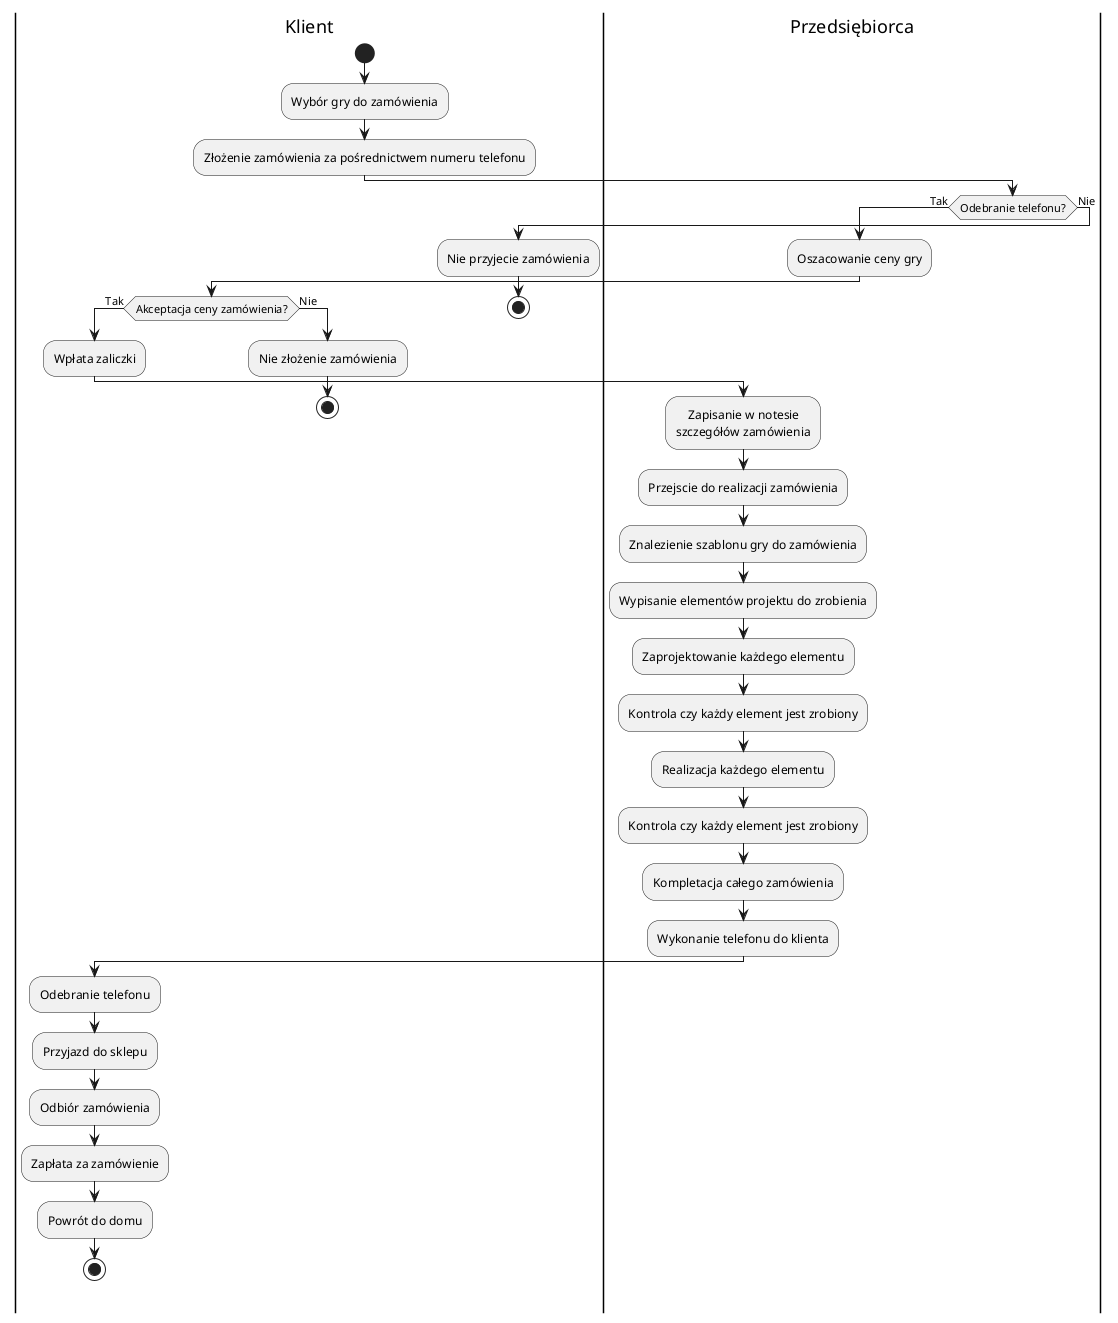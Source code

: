 @startuml
|Klient|
start
:Wybór gry do zamówienia;
:Złożenie zamówienia za pośrednictwem numeru telefonu;
|Przedsiębiorca|
if (Odebranie telefonu?) then (Tak)
    :Oszacowanie ceny gry;
    |Klient|
    if (Akceptacja ceny zamówienia?) is (Tak) then
    |Klient|
    :Wpłata zaliczki;
        |Przedsiębiorca|
          :    Zapisanie w notesie
          szczegółów zamówienia;

          :Przejscie do realizacji zamówienia;
          :Znalezienie szablonu gry do zamówienia;
          :Wypisanie elementów projektu do zrobienia;
          :Zaprojektowanie każdego elementu;
          :Kontrola czy każdy element jest zrobiony;
          :Realizacja każdego elementu;
            :Kontrola czy każdy element jest zrobiony;
          :Kompletacja całego zamówienia;
          :Wykonanie telefonu do klienta;

            |Klient|
            :Odebranie telefonu;
            :Przyjazd do sklepu;
            :Odbiór zamówienia;
            :Zapłata za zamówienie;
            :Powrót do domu;
    stop
        else (Nie)
          |Klient|
            :Nie złożenie zamówienia;
            stop
        endif
else (Nie)
  |Klient|
  :Nie przyjecie zamówienia;
  stop
endif
@enduml
